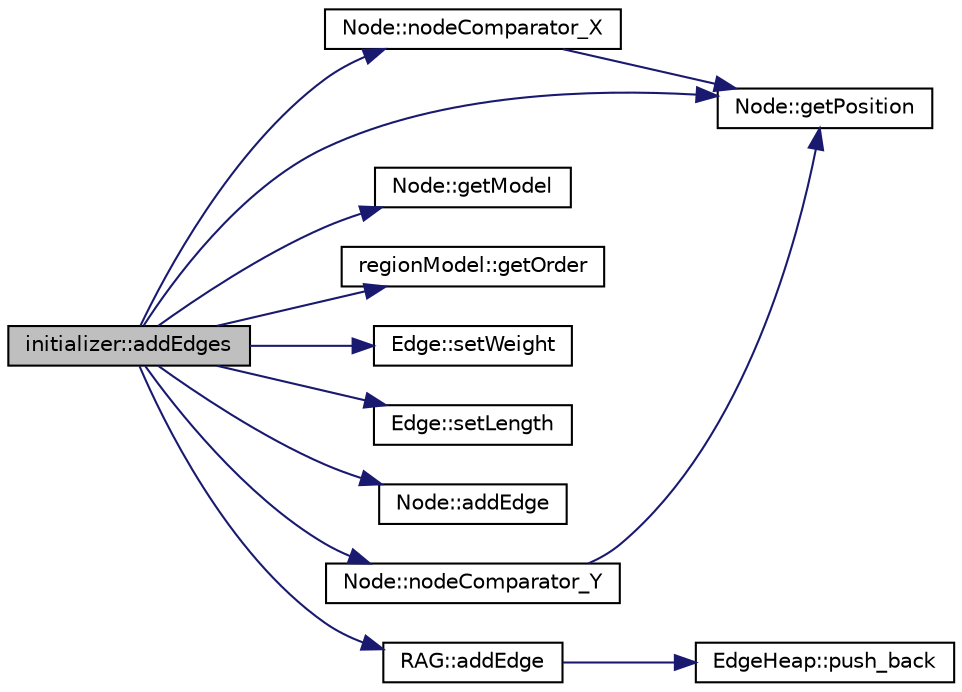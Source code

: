 digraph "initializer::addEdges"
{
  edge [fontname="Helvetica",fontsize="10",labelfontname="Helvetica",labelfontsize="10"];
  node [fontname="Helvetica",fontsize="10",shape=record];
  rankdir="LR";
  Node1 [label="initializer::addEdges",height=0.2,width=0.4,color="black", fillcolor="grey75", style="filled", fontcolor="black"];
  Node1 -> Node2 [color="midnightblue",fontsize="10",style="solid",fontname="Helvetica"];
  Node2 [label="Node::nodeComparator_X",height=0.2,width=0.4,color="black", fillcolor="white", style="filled",URL="$class_node.html#ac514917c2beff2faebf1e48760cc6b40"];
  Node2 -> Node3 [color="midnightblue",fontsize="10",style="solid",fontname="Helvetica"];
  Node3 [label="Node::getPosition",height=0.2,width=0.4,color="black", fillcolor="white", style="filled",URL="$class_node.html#aa3512938403662345b64049920d1cdaf"];
  Node1 -> Node3 [color="midnightblue",fontsize="10",style="solid",fontname="Helvetica"];
  Node1 -> Node4 [color="midnightblue",fontsize="10",style="solid",fontname="Helvetica"];
  Node4 [label="Node::getModel",height=0.2,width=0.4,color="black", fillcolor="white", style="filled",URL="$class_node.html#adcc7f26a2ccf3a8fcc387ed820624d99"];
  Node1 -> Node5 [color="midnightblue",fontsize="10",style="solid",fontname="Helvetica"];
  Node5 [label="regionModel::getOrder",height=0.2,width=0.4,color="black", fillcolor="white", style="filled",URL="$classregion_model.html#a822975b706699cc553f92035581246bc"];
  Node1 -> Node6 [color="midnightblue",fontsize="10",style="solid",fontname="Helvetica"];
  Node6 [label="Edge::setWeight",height=0.2,width=0.4,color="black", fillcolor="white", style="filled",URL="$class_edge.html#a7ba1bfa5c9c7972d2c31b2c3ba3d7c69"];
  Node1 -> Node7 [color="midnightblue",fontsize="10",style="solid",fontname="Helvetica"];
  Node7 [label="Edge::setLength",height=0.2,width=0.4,color="black", fillcolor="white", style="filled",URL="$class_edge.html#a9825f846eb203bc2ebe0e5ee4dcf9c3b"];
  Node1 -> Node8 [color="midnightblue",fontsize="10",style="solid",fontname="Helvetica"];
  Node8 [label="Node::addEdge",height=0.2,width=0.4,color="black", fillcolor="white", style="filled",URL="$class_node.html#a86573dcde1125e02936ee7c256fb270a"];
  Node1 -> Node9 [color="midnightblue",fontsize="10",style="solid",fontname="Helvetica"];
  Node9 [label="RAG::addEdge",height=0.2,width=0.4,color="black", fillcolor="white", style="filled",URL="$class_r_a_g.html#a7e9e7021580e97ce5cac0ca30ccd8119"];
  Node9 -> Node10 [color="midnightblue",fontsize="10",style="solid",fontname="Helvetica"];
  Node10 [label="EdgeHeap::push_back",height=0.2,width=0.4,color="black", fillcolor="white", style="filled",URL="$class_edge_heap.html#a00862191edc866b129f0a735a81861bf"];
  Node1 -> Node11 [color="midnightblue",fontsize="10",style="solid",fontname="Helvetica"];
  Node11 [label="Node::nodeComparator_Y",height=0.2,width=0.4,color="black", fillcolor="white", style="filled",URL="$class_node.html#a566bec893ce0b318bad8600f3b1e3e4a"];
  Node11 -> Node3 [color="midnightblue",fontsize="10",style="solid",fontname="Helvetica"];
}
